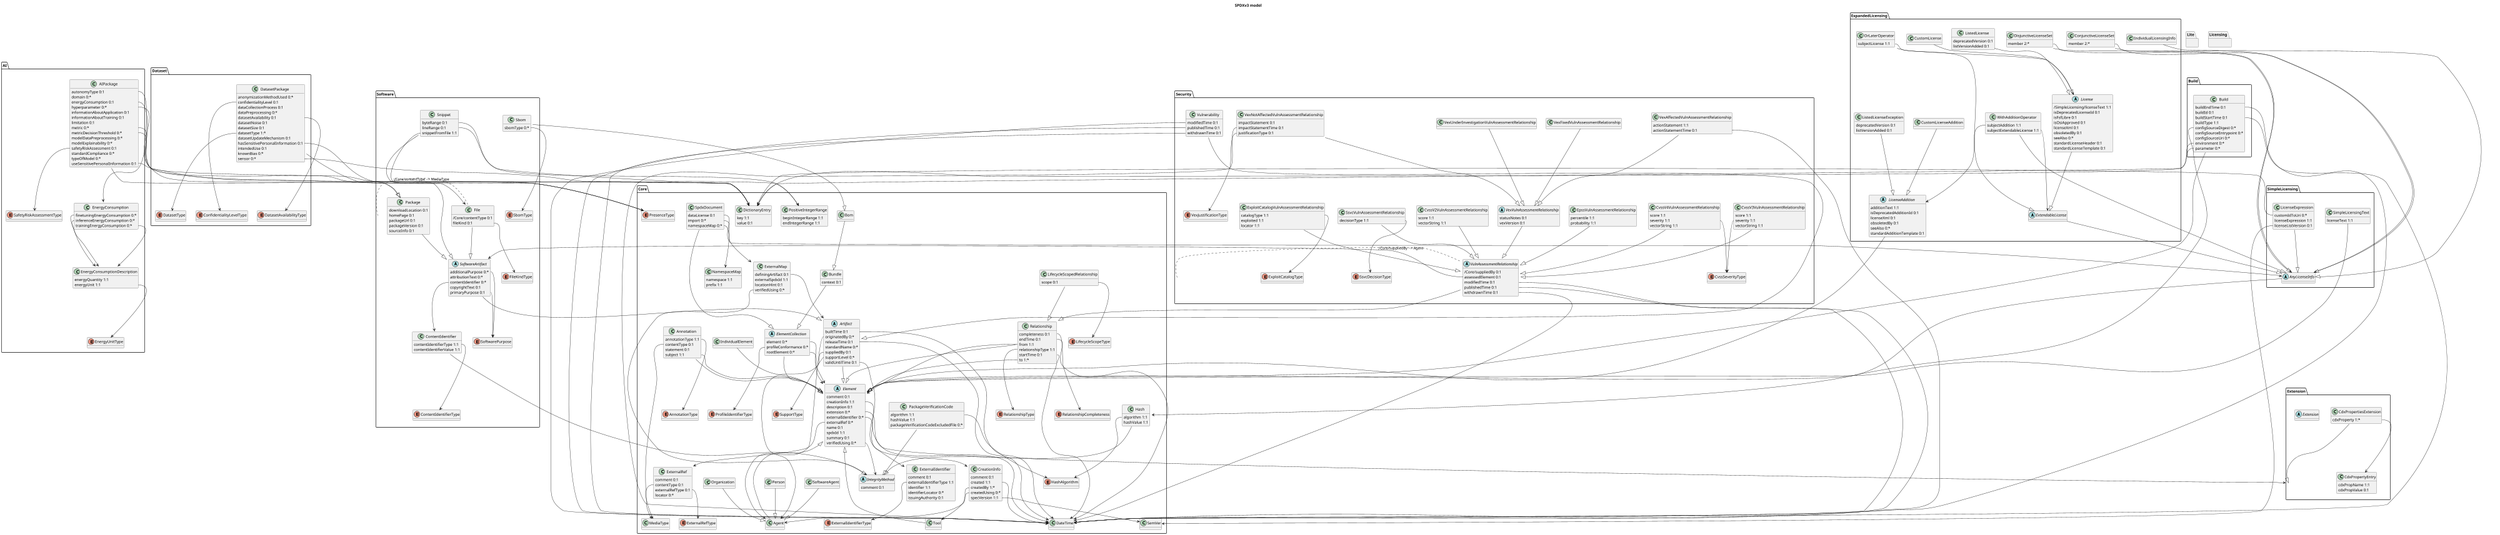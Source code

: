 
@startuml
'Automatically generated by spec-parser v3.0.1 on 2025-02-28T10:04:00.956004+00:00

title SPDXv3 model
scale 4000*4000
hide methods
skinparam packageStyle folder

package Software {
}
package Lite {
}
package SimpleLicensing {
}
package Core {
}
package AI {
}
package Dataset {
}
package Licensing {
}
package Security {
}
package Extension {
}
package ExpandedLicensing {
}
package Build {
}
class Software.ContentIdentifier {
	contentIdentifierType 1:1
	contentIdentifierValue 1:1
}
class Software.File {
	/Core/contentType 0:1
	fileKind 0:1
}
class Software.Snippet {
	byteRange 0:1
	lineRange 0:1
	snippetFromFile 1:1
}
class Software.Sbom {
	sbomType 0:*
}
class Software.Package {
	downloadLocation 0:1
	homePage 0:1
	packageUrl 0:1
	packageVersion 0:1
	sourceInfo 0:1
}
abstract Software.SoftwareArtifact {
	additionalPurpose 0:*
	attributionText 0:*
	contentIdentifier 0:*
	copyrightText 0:1
	primaryPurpose 0:1
}
abstract SimpleLicensing.AnyLicenseInfo {
}
class SimpleLicensing.LicenseExpression {
	customIdToUri 0:*
	licenseExpression 1:1
	licenseListVersion 0:1
}
class SimpleLicensing.SimpleLicensingText {
	licenseText 1:1
}
class Core.Relationship {
	completeness 0:1
	endTime 0:1
	from 1:1
	relationshipType 1:1
	startTime 0:1
	to 1:*
}
abstract Core.IntegrityMethod {
	comment 0:1
}
class Core.Bundle {
	context 0:1
}
abstract Core.Element {
	comment 0:1
	creationInfo 1:1
	description 0:1
	extension 0:*
	externalIdentifier 0:*
	externalRef 0:*
	name 0:1
	spdxId 1:1
	summary 0:1
	verifiedUsing 0:*
}
class Core.ExternalRef {
	comment 0:1
	contentType 0:1
	externalRefType 0:1
	locator 0:*
}
class Core.DictionaryEntry {
	key 1:1
	value 0:1
}
class Core.Bom {
}
class Core.ExternalIdentifier {
	comment 0:1
	externalIdentifierType 1:1
	identifier 1:1
	identifierLocator 0:*
	issuingAuthority 0:1
}
class Core.ExternalMap {
	definingArtifact 0:1
	externalSpdxId 1:1
	locationHint 0:1
	verifiedUsing 0:*
}
class Core.PositiveIntegerRange {
	beginIntegerRange 1:1
	endIntegerRange 1:1
}
class Core.PackageVerificationCode {
	algorithm 1:1
	hashValue 1:1
	packageVerificationCodeExcludedFile 0:*
}
class Core.CreationInfo {
	comment 0:1
	created 1:1
	createdBy 1:*
	createdUsing 0:*
	specVersion 1:1
}
class Core.Organization {
}
class Core.Hash {
	algorithm 1:1
	hashValue 1:1
}
class Core.IndividualElement {
}
class Core.Agent {
}
class Core.SoftwareAgent {
}
class Core.LifecycleScopedRelationship {
	scope 0:1
}
class Core.Tool {
}
class Core.NamespaceMap {
	namespace 1:1
	prefix 1:1
}
abstract Core.ElementCollection {
	element 0:*
	profileConformance 0:*
	rootElement 0:*
}
class Core.Annotation {
	annotationType 1:1
	contentType 0:1
	statement 0:1
	subject 1:1
}
abstract Core.Artifact {
	builtTime 0:1
	originatedBy 0:*
	releaseTime 0:1
	standardName 0:*
	suppliedBy 0:1
	supportLevel 0:*
	validUntilTime 0:1
}
class Core.SpdxDocument {
	dataLicense 0:1
	import 0:*
	namespaceMap 0:*
}
class Core.Person {
}
class AI.EnergyConsumption {
	finetuningEnergyConsumption 0:*
	inferenceEnergyConsumption 0:*
	trainingEnergyConsumption 0:*
}
class AI.AIPackage {
	autonomyType 0:1
	domain 0:*
	energyConsumption 0:1
	hyperparameter 0:*
	informationAboutApplication 0:1
	informationAboutTraining 0:1
	limitation 0:1
	metric 0:*
	metricDecisionThreshold 0:*
	modelDataPreprocessing 0:*
	modelExplainability 0:*
	safetyRiskAssessment 0:1
	standardCompliance 0:*
	typeOfModel 0:*
	useSensitivePersonalInformation 0:1
}
class AI.EnergyConsumptionDescription {
	energyQuantity 1:1
	energyUnit 1:1
}
class Dataset.DatasetPackage {
	anonymizationMethodUsed 0:*
	confidentialityLevel 0:1
	dataCollectionProcess 0:1
	dataPreprocessing 0:*
	datasetAvailability 0:1
	datasetNoise 0:1
	datasetSize 0:1
	datasetType 1:*
	datasetUpdateMechanism 0:1
	hasSensitivePersonalInformation 0:1
	intendedUse 0:1
	knownBias 0:*
	sensor 0:*
}
class Security.CvssV3VulnAssessmentRelationship {
	score 1:1
	severity 1:1
	vectorString 1:1
}
class Security.VexAffectedVulnAssessmentRelationship {
	actionStatement 1:1
	actionStatementTime 0:1
}
abstract Security.VulnAssessmentRelationship {
	/Core/suppliedBy 0:1
	assessedElement 0:1
	modifiedTime 0:1
	publishedTime 0:1
	withdrawnTime 0:1
}
class Security.CvssV4VulnAssessmentRelationship {
	score 1:1
	severity 1:1
	vectorString 1:1
}
class Security.SsvcVulnAssessmentRelationship {
	decisionType 1:1
}
class Security.VexNotAffectedVulnAssessmentRelationship {
	impactStatement 0:1
	impactStatementTime 0:1
	justificationType 0:1
}
class Security.VexUnderInvestigationVulnAssessmentRelationship {
}
class Security.Vulnerability {
	modifiedTime 0:1
	publishedTime 0:1
	withdrawnTime 0:1
}
class Security.CvssV2VulnAssessmentRelationship {
	score 1:1
	vectorString 1:1
}
abstract Security.VexVulnAssessmentRelationship {
	statusNotes 0:1
	vexVersion 0:1
}
class Security.EpssVulnAssessmentRelationship {
	percentile 1:1
	probability 1:1
}
class Security.ExploitCatalogVulnAssessmentRelationship {
	catalogType 1:1
	exploited 1:1
	locator 1:1
}
class Security.VexFixedVulnAssessmentRelationship {
}
class Extension.CdxPropertiesExtension {
	cdxProperty 1:*
}
class Extension.CdxPropertyEntry {
	cdxPropName 1:1
	cdxPropValue 0:1
}
abstract Extension.Extension {
}
class ExpandedLicensing.DisjunctiveLicenseSet {
	member 2:*
}
class ExpandedLicensing.OrLaterOperator {
	subjectLicense 1:1
}
abstract ExpandedLicensing.License {
	/SimpleLicensing/licenseText 1:1
	isDeprecatedLicenseId 0:1
	isFsfLibre 0:1
	isOsiApproved 0:1
	licenseXml 0:1
	obsoletedBy 0:1
	seeAlso 0:*
	standardLicenseHeader 0:1
	standardLicenseTemplate 0:1
}
class ExpandedLicensing.CustomLicense {
}
class ExpandedLicensing.ListedLicense {
	deprecatedVersion 0:1
	listVersionAdded 0:1
}
abstract ExpandedLicensing.ExtendableLicense {
}
class ExpandedLicensing.ListedLicenseException {
	deprecatedVersion 0:1
	listVersionAdded 0:1
}
class ExpandedLicensing.WithAdditionOperator {
	subjectAddition 1:1
	subjectExtendableLicense 1:1
}
class ExpandedLicensing.ConjunctiveLicenseSet {
	member 2:*
}
class ExpandedLicensing.CustomLicenseAddition {
}
class ExpandedLicensing.IndividualLicensingInfo {
}
abstract ExpandedLicensing.LicenseAddition {
	additionText 1:1
	isDeprecatedAdditionId 0:1
	licenseXml 0:1
	obsoletedBy 0:1
	seeAlso 0:*
	standardAdditionTemplate 0:1
}
class Build.Build {
	buildEndTime 0:1
	buildId 0:1
	buildStartTime 0:1
	buildType 1:1
	configSourceDigest 0:*
	configSourceEntrypoint 0:*
	configSourceUri 0:*
	environment 0:*
	parameter 0:*
}
enum Software.ContentIdentifierType {
}
enum Software.SbomType {
}
enum Software.FileKindType {
}
enum Software.SoftwarePurpose {
}
enum Core.RelationshipCompleteness {
}
enum Core.ExternalRefType {
}
enum Core.ExternalIdentifierType {
}
enum Core.ProfileIdentifierType {
}
enum Core.AnnotationType {
}
enum Core.PresenceType {
}
enum Core.LifecycleScopeType {
}
enum Core.RelationshipType {
}
enum Core.HashAlgorithm {
}
enum Core.SupportType {
}
enum AI.EnergyUnitType {
}
enum AI.SafetyRiskAssessmentType {
}
enum Dataset.DatasetAvailabilityType {
}
enum Dataset.ConfidentialityLevelType {
}
enum Dataset.DatasetType {
}
enum Security.VexJustificationType {
}
enum Security.ExploitCatalogType {
}
enum Security.CvssSeverityType {
}
enum Security.SsvcDecisionType {
}
class Core.MediaType {
}
class Core.SemVer {
}
class Core.DateTime {
}
Software.ContentIdentifier --|> IntegrityMethod
Software.File --|> SoftwareArtifact
Software.Snippet --|> SoftwareArtifact
Software.Sbom --|> Bom
Software.Package --|> SoftwareArtifact
Software.SoftwareArtifact --|> Artifact
SimpleLicensing.AnyLicenseInfo --|> Element
SimpleLicensing.LicenseExpression --|> AnyLicenseInfo
SimpleLicensing.SimpleLicensingText --|> Element
Core.Relationship --|> Element
Core.Bundle --|> ElementCollection
Core.Bom --|> Bundle
Core.PackageVerificationCode --|> IntegrityMethod
Core.Organization --|> Agent
Core.Hash --|> IntegrityMethod
Core.IndividualElement --|> Element
Core.Agent --|> Element
Core.SoftwareAgent --|> Agent
Core.LifecycleScopedRelationship --|> Relationship
Core.Tool --|> Element
Core.ElementCollection --|> Element
Core.Annotation --|> Element
Core.Artifact --|> Element
Core.SpdxDocument --|> ElementCollection
Core.Person --|> Agent
AI.AIPackage --|> Package
Dataset.DatasetPackage --|> Package
Security.CvssV3VulnAssessmentRelationship --|> VulnAssessmentRelationship
Security.VexAffectedVulnAssessmentRelationship --|> VexVulnAssessmentRelationship
Security.VulnAssessmentRelationship --|> Relationship
Security.CvssV4VulnAssessmentRelationship --|> VulnAssessmentRelationship
Security.SsvcVulnAssessmentRelationship --|> VulnAssessmentRelationship
Security.VexNotAffectedVulnAssessmentRelationship --|> VexVulnAssessmentRelationship
Security.VexUnderInvestigationVulnAssessmentRelationship --|> VexVulnAssessmentRelationship
Security.Vulnerability --|> Artifact
Security.CvssV2VulnAssessmentRelationship --|> VulnAssessmentRelationship
Security.VexVulnAssessmentRelationship --|> VulnAssessmentRelationship
Security.EpssVulnAssessmentRelationship --|> VulnAssessmentRelationship
Security.ExploitCatalogVulnAssessmentRelationship --|> VulnAssessmentRelationship
Security.VexFixedVulnAssessmentRelationship --|> VexVulnAssessmentRelationship
Extension.CdxPropertiesExtension --|> Extension
ExpandedLicensing.DisjunctiveLicenseSet --|> AnyLicenseInfo
ExpandedLicensing.OrLaterOperator --|> ExtendableLicense
ExpandedLicensing.License --|> ExtendableLicense
ExpandedLicensing.CustomLicense --|> License
ExpandedLicensing.ListedLicense --|> License
ExpandedLicensing.ExtendableLicense --|> AnyLicenseInfo
ExpandedLicensing.ListedLicenseException --|> LicenseAddition
ExpandedLicensing.WithAdditionOperator --|> AnyLicenseInfo
ExpandedLicensing.ConjunctiveLicenseSet --|> AnyLicenseInfo
ExpandedLicensing.CustomLicenseAddition --|> LicenseAddition
ExpandedLicensing.IndividualLicensingInfo --|> AnyLicenseInfo
ExpandedLicensing.LicenseAddition --|> Element
Build.Build --|> Element
Software.ContentIdentifier::contentIdentifierType --> ContentIdentifierType
Software.File::/Core/contentType --> MediaType
Software.File::fileKind --> FileKindType
Software.Snippet::byteRange --> PositiveIntegerRange
Software.Snippet::lineRange --> PositiveIntegerRange
Software.Snippet::snippetFromFile --> File
Software.Sbom::sbomType --> SbomType
Software.SoftwareArtifact::additionalPurpose --> SoftwarePurpose
Software.SoftwareArtifact::contentIdentifier --> ContentIdentifier
Software.SoftwareArtifact::primaryPurpose --> SoftwarePurpose
SimpleLicensing.LicenseExpression::customIdToUri --> DictionaryEntry
SimpleLicensing.LicenseExpression::licenseListVersion --> SemVer
Core.Relationship::completeness --> RelationshipCompleteness
Core.Relationship::endTime --> DateTime
Core.Relationship::from --> Element
Core.Relationship::relationshipType --> RelationshipType
Core.Relationship::startTime --> DateTime
Core.Relationship::to --> Element
Core.Element::creationInfo --> CreationInfo
Core.Element::extension --> Extension
Core.Element::externalIdentifier --> ExternalIdentifier
Core.Element::externalRef --> ExternalRef
Core.Element::verifiedUsing --> IntegrityMethod
Core.ExternalRef::contentType --> MediaType
Core.ExternalRef::externalRefType --> ExternalRefType
Core.ExternalIdentifier::externalIdentifierType --> ExternalIdentifierType
Core.ExternalMap::definingArtifact --> Artifact
Core.ExternalMap::verifiedUsing --> IntegrityMethod
Core.PackageVerificationCode::algorithm --> HashAlgorithm
Core.CreationInfo::created --> DateTime
Core.CreationInfo::createdBy --> Agent
Core.CreationInfo::createdUsing --> Tool
Core.CreationInfo::specVersion --> SemVer
Core.Hash::algorithm --> HashAlgorithm
Core.LifecycleScopedRelationship::scope --> LifecycleScopeType
Core.ElementCollection::element --> Element
Core.ElementCollection::profileConformance --> ProfileIdentifierType
Core.ElementCollection::rootElement --> Element
Core.Annotation::annotationType --> AnnotationType
Core.Annotation::contentType --> MediaType
Core.Annotation::subject --> Element
Core.Artifact::builtTime --> DateTime
Core.Artifact::originatedBy --> Agent
Core.Artifact::releaseTime --> DateTime
Core.Artifact::suppliedBy --> Agent
Core.Artifact::supportLevel --> SupportType
Core.Artifact::validUntilTime --> DateTime
Core.SpdxDocument::dataLicense --> AnyLicenseInfo
Core.SpdxDocument::import --> ExternalMap
Core.SpdxDocument::namespaceMap --> NamespaceMap
AI.EnergyConsumption::finetuningEnergyConsumption --> EnergyConsumptionDescription
AI.EnergyConsumption::inferenceEnergyConsumption --> EnergyConsumptionDescription
AI.EnergyConsumption::trainingEnergyConsumption --> EnergyConsumptionDescription
AI.AIPackage::autonomyType --> PresenceType
AI.AIPackage::energyConsumption --> EnergyConsumption
AI.AIPackage::hyperparameter --> DictionaryEntry
AI.AIPackage::metric --> DictionaryEntry
AI.AIPackage::metricDecisionThreshold --> DictionaryEntry
AI.AIPackage::safetyRiskAssessment --> SafetyRiskAssessmentType
AI.AIPackage::useSensitivePersonalInformation --> PresenceType
AI.EnergyConsumptionDescription::energyUnit --> EnergyUnitType
Dataset.DatasetPackage::confidentialityLevel --> ConfidentialityLevelType
Dataset.DatasetPackage::datasetAvailability --> DatasetAvailabilityType
Dataset.DatasetPackage::datasetType --> DatasetType
Dataset.DatasetPackage::hasSensitivePersonalInformation --> PresenceType
Dataset.DatasetPackage::sensor --> DictionaryEntry
Security.CvssV3VulnAssessmentRelationship::severity --> CvssSeverityType
Security.VexAffectedVulnAssessmentRelationship::actionStatementTime --> DateTime
Security.VulnAssessmentRelationship::/Core/suppliedBy --> Agent
Security.VulnAssessmentRelationship::assessedElement --> SoftwareArtifact
Security.VulnAssessmentRelationship::modifiedTime --> DateTime
Security.VulnAssessmentRelationship::publishedTime --> DateTime
Security.VulnAssessmentRelationship::withdrawnTime --> DateTime
Security.CvssV4VulnAssessmentRelationship::severity --> CvssSeverityType
Security.SsvcVulnAssessmentRelationship::decisionType --> SsvcDecisionType
Security.VexNotAffectedVulnAssessmentRelationship::impactStatementTime --> DateTime
Security.VexNotAffectedVulnAssessmentRelationship::justificationType --> VexJustificationType
Security.Vulnerability::modifiedTime --> DateTime
Security.Vulnerability::publishedTime --> DateTime
Security.Vulnerability::withdrawnTime --> DateTime
Security.ExploitCatalogVulnAssessmentRelationship::catalogType --> ExploitCatalogType
Extension.CdxPropertiesExtension::cdxProperty --> CdxPropertyEntry
ExpandedLicensing.DisjunctiveLicenseSet::member --> AnyLicenseInfo
ExpandedLicensing.OrLaterOperator::subjectLicense --> License
ExpandedLicensing.WithAdditionOperator::subjectAddition --> LicenseAddition
ExpandedLicensing.WithAdditionOperator::subjectExtendableLicense --> ExtendableLicense
ExpandedLicensing.ConjunctiveLicenseSet::member --> AnyLicenseInfo
Build.Build::buildEndTime --> DateTime
Build.Build::buildStartTime --> DateTime
Build.Build::configSourceDigest --> Hash
Build.Build::environment --> DictionaryEntry
Build.Build::parameter --> DictionaryEntry

@enduml
